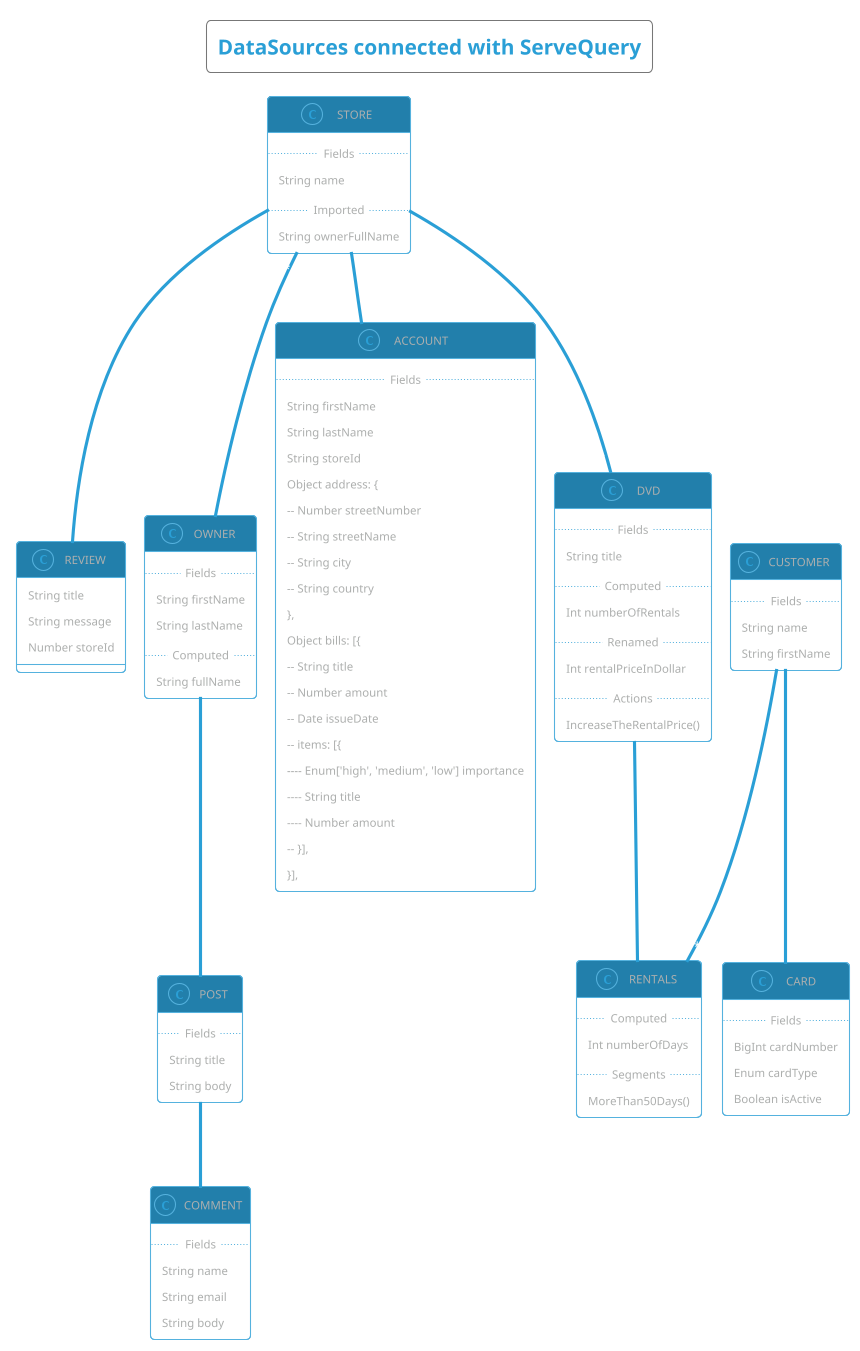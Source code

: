 @startuml
!pragma layout smetana
!theme cyborg-outline

title: DataSources connected with ServeQuery

class STORE {
  .. Fields ..
  String name
  .. Imported ..
  String ownerFullName
}

class REVIEW {
  String title
  String message
  Number storeId
}

class OWNER {
  .. Fields ..
  String firstName
  String lastName
  .. Computed ..
  String fullName
}

class ACCOUNT {
  .. Fields ..
   String firstName
   String lastName
   String storeId
   Object address: {
   -- Number streetNumber
   -- String streetName
   -- String city
   -- String country
   },
   Object bills: [{
   -- String title
   -- Number amount
   -- Date issueDate
   -- items: [{
   ---- Enum['high', 'medium', 'low'] importance
   ---- String title
   ---- Number amount
   -- }],
  }],
}

class DVD {
  .. Fields ..
  String title
  .. Computed ..
  Int numberOfRentals
  .. Renamed ..
  Int rentalPriceInDollar
  .. Actions ..
  IncreaseTheRentalPrice()
}

class RENTALS {
  .. Computed ..
  Int numberOfDays
  .. Segments ..
  MoreThan50Days()
}

class CARD {
  .. Fields ..
  BigInt cardNumber
  Enum cardType
  Boolean isActive
}

class CUSTOMER {
  .. Fields ..
  String name
  String firstName
}

class POST {
  .. Fields ..
  String title
  String body
}

class COMMENT {
  .. Fields ..
  String name
  String email
  String body
}

OWNER "1" -- "*" POST : has
POST "1" -- "*" COMMENT : has
STORE "*" -- "1" OWNER : has
STORE "1" -- "*" DVD : has
STORE "0-1" -- "*" REVIEW : has
STORE "1" -- "*" ACCOUNT : has
DVD "*" -- "*" RENTALS : has
CUSTOMER "1" -- "*" CARD : has
CUSTOMER "1" -- "*" RENTALS : has
@enduml
